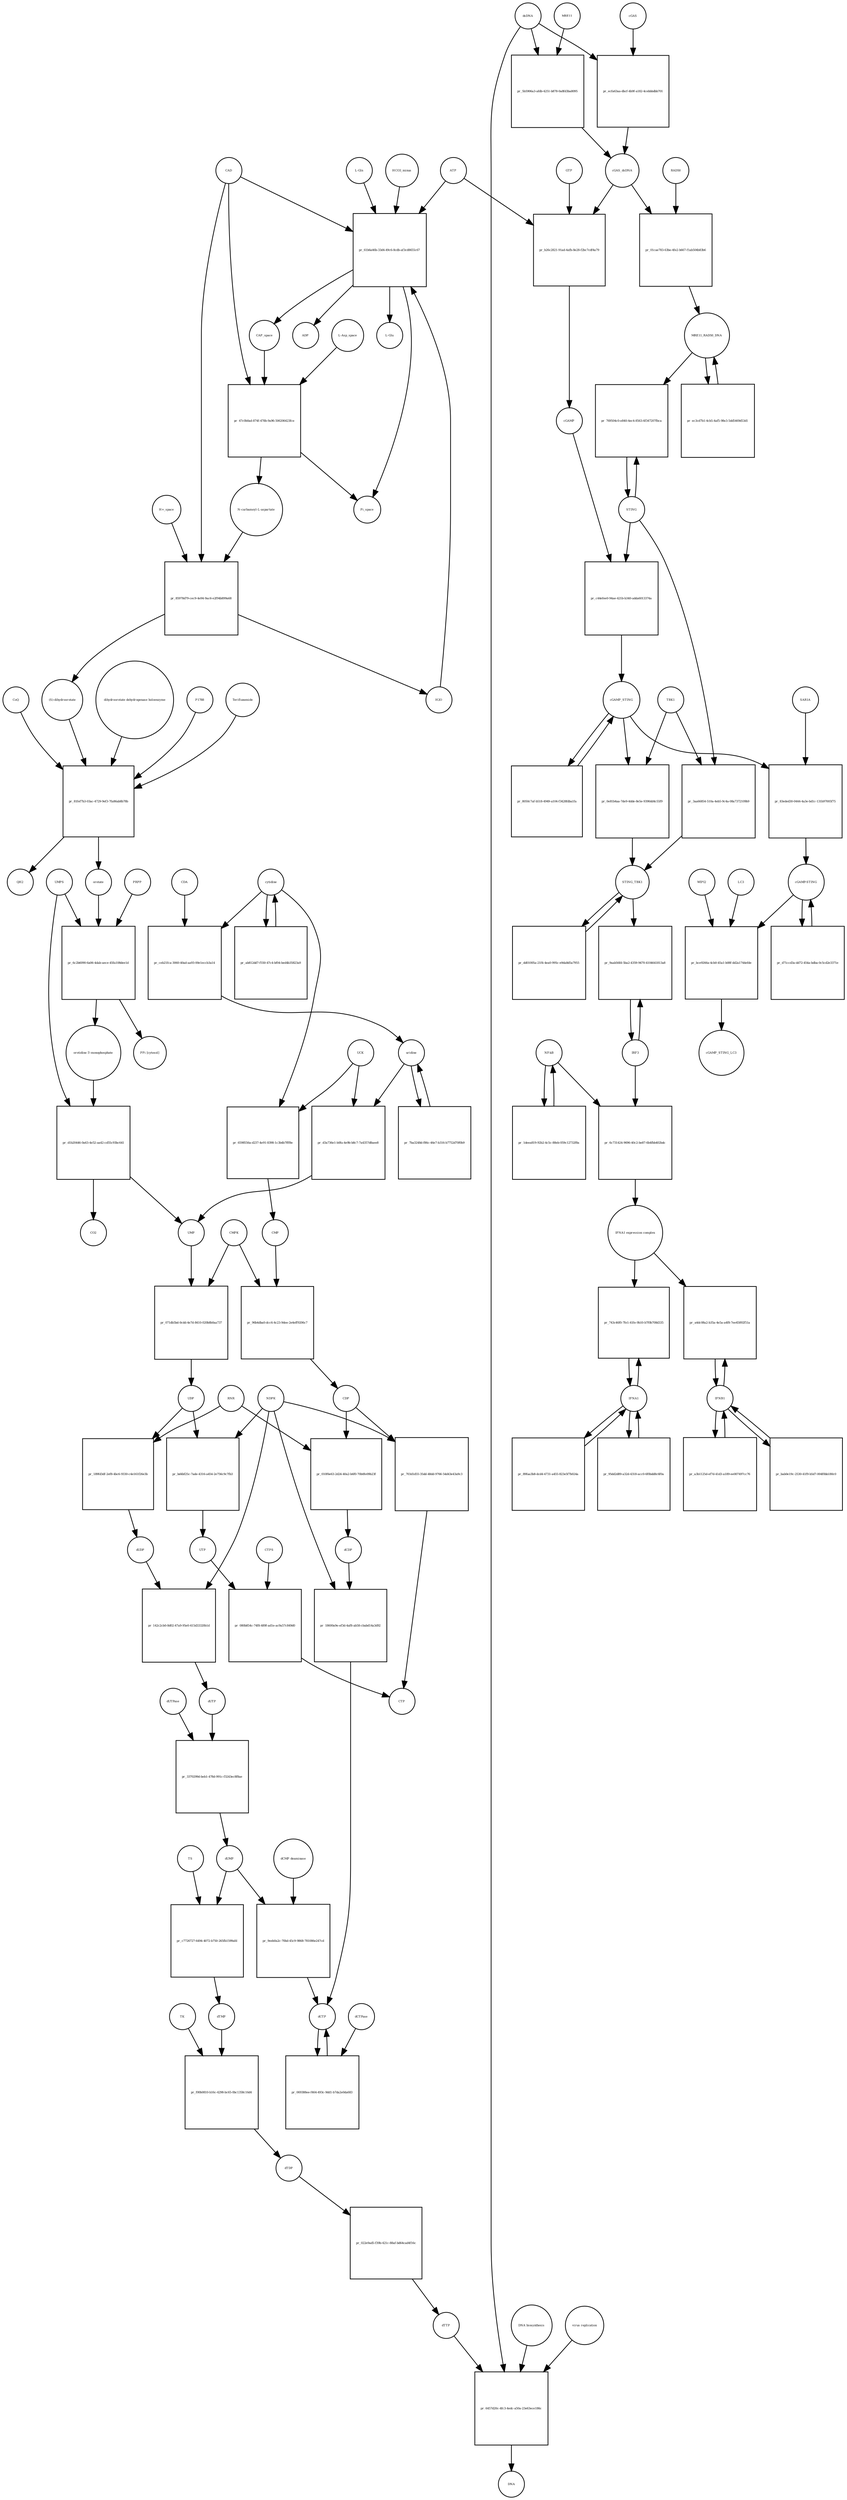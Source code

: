 strict digraph  {
"L-Gln" [annotation="", bipartite=0, cls="simple chemical", fontsize=4, label="L-Gln", shape=circle];
"pr_61b6a46b-33d4-49c6-8cdb-af3cd8655c67" [annotation="", bipartite=1, cls=process, fontsize=4, label="pr_61b6a46b-33d4-49c6-8cdb-af3cd8655c67", shape=square];
CAP_space [annotation="", bipartite=0, cls="simple chemical", fontsize=4, label=CAP_space, shape=circle];
CAD [annotation="", bipartite=0, cls=macromolecule, fontsize=4, label=CAD, shape=circle];
HCO3_minus [annotation="", bipartite=0, cls="simple chemical", fontsize=4, label=HCO3_minus, shape=circle];
H2O [annotation="", bipartite=0, cls="simple chemical", fontsize=4, label=H2O, shape=circle];
ATP [annotation="", bipartite=0, cls="simple chemical", fontsize=4, label=ATP, shape=circle];
"L-Glu" [annotation="", bipartite=0, cls="simple chemical", fontsize=4, label="L-Glu", shape=circle];
ADP [annotation="", bipartite=0, cls="simple chemical", fontsize=4, label=ADP, shape=circle];
Pi_space [annotation="", bipartite=0, cls="simple chemical", fontsize=4, label=Pi_space, shape=circle];
cytidine [annotation="", bipartite=0, cls="simple chemical", fontsize=4, label=cytidine, shape=circle];
"pr_ceb21fca-3060-40ad-aa93-00e1eccb3a14" [annotation="", bipartite=1, cls=process, fontsize=4, label="pr_ceb21fca-3060-40ad-aa93-00e1eccb3a14", shape=square];
uridine [annotation="", bipartite=0, cls="simple chemical", fontsize=4, label=uridine, shape=circle];
CDA [annotation="", bipartite=0, cls=macromolecule, fontsize=4, label=CDA, shape=circle];
"pr_d3a736e1-b0fa-4e9b-b8c7-7a4357d8aee8" [annotation="", bipartite=1, cls=process, fontsize=4, label="pr_d3a736e1-b0fa-4e9b-b8c7-7a4357d8aee8", shape=square];
UMP [annotation="", bipartite=0, cls="simple chemical", fontsize=4, label=UMP, shape=circle];
UCK [annotation="", bipartite=0, cls=macromolecule, fontsize=4, label=UCK, shape=circle];
"pr_6598556a-d237-4e91-8398-1c3b4b7fff8e" [annotation="", bipartite=1, cls=process, fontsize=4, label="pr_6598556a-d237-4e91-8398-1c3b4b7fff8e", shape=square];
CMP [annotation="", bipartite=0, cls="simple chemical", fontsize=4, label=CMP, shape=circle];
"pr_7ba3248d-f86c-46e7-b316-b7752d70f0b9" [annotation="", bipartite=1, cls=process, fontsize=4, label="pr_7ba3248d-f86c-46e7-b316-b7752d70f0b9", shape=square];
"pr_ab812dd7-f550-47c4-bf04-bed4b35823a9" [annotation="", bipartite=1, cls=process, fontsize=4, label="pr_ab812dd7-f550-47c4-bf04-bed4b35823a9", shape=square];
"pr_071db5bd-0cdd-4e7d-8410-020b8b0aa737" [annotation="", bipartite=1, cls=process, fontsize=4, label="pr_071db5bd-0cdd-4e7d-8410-020b8b0aa737", shape=square];
UDP [annotation="", bipartite=0, cls="simple chemical", fontsize=4, label=UDP, shape=circle];
CMPK [annotation="", bipartite=0, cls=macromolecule, fontsize=4, label=CMPK, shape=circle];
"pr_96b4dba0-dcc6-4c23-9dee-2e4eff9206c7" [annotation="", bipartite=1, cls=process, fontsize=4, label="pr_96b4dba0-dcc6-4c23-9dee-2e4eff9206c7", shape=square];
CDP [annotation="", bipartite=0, cls="simple chemical", fontsize=4, label=CDP, shape=circle];
"pr_bd4bf25c-7ade-4316-a454-2e756c9c7fb3" [annotation="", bipartite=1, cls=process, fontsize=4, label="pr_bd4bf25c-7ade-4316-a454-2e756c9c7fb3", shape=square];
UTP [annotation="", bipartite=0, cls="simple chemical", fontsize=4, label=UTP, shape=circle];
NDPK [annotation="", bipartite=0, cls=macromolecule, fontsize=4, label=NDPK, shape=circle];
"pr_703d1d55-35dd-48dd-9766-54d43e43a9c3" [annotation="", bipartite=1, cls=process, fontsize=4, label="pr_703d1d55-35dd-48dd-9766-54d43e43a9c3", shape=square];
CTP [annotation="", bipartite=0, cls="simple chemical", fontsize=4, label=CTP, shape=circle];
"pr_080b854c-74f8-489f-ad1e-ac9a57c849d0" [annotation="", bipartite=1, cls=process, fontsize=4, label="pr_080b854c-74f8-489f-ad1e-ac9a57c849d0", shape=square];
CTPS [annotation="", bipartite=0, cls=macromolecule, fontsize=4, label=CTPS, shape=circle];
"pr_189fd3df-2ef8-4bc6-9330-c4e161f26e3b" [annotation="", bipartite=1, cls=process, fontsize=4, label="pr_189fd3df-2ef8-4bc6-9330-c4e161f26e3b", shape=square];
dUDP [annotation="", bipartite=0, cls="simple chemical", fontsize=4, label=dUDP, shape=circle];
RNR [annotation="", bipartite=0, cls=macromolecule, fontsize=4, label=RNR, shape=circle];
"pr_142c2cb0-8d02-47a9-95e0-415d33320b1d" [annotation="", bipartite=1, cls=process, fontsize=4, label="pr_142c2cb0-8d02-47a9-95e0-415d33320b1d", shape=square];
dUTP [annotation="", bipartite=0, cls="simple chemical", fontsize=4, label=dUTP, shape=circle];
dCDP [annotation="", bipartite=0, cls="simple chemical", fontsize=4, label=dCDP, shape=circle];
"pr_18600a9e-ef3d-4af8-ab58-cbabd14a3d92" [annotation="", bipartite=1, cls=process, fontsize=4, label="pr_18600a9e-ef3d-4af8-ab58-cbabd14a3d92", shape=square];
dCTP [annotation="", bipartite=0, cls="simple chemical", fontsize=4, label=dCTP, shape=circle];
"pr_010f6e63-2d24-40a2-b6f0-70b0fe09b23f" [annotation="", bipartite=1, cls=process, fontsize=4, label="pr_010f6e63-2d24-40a2-b6f0-70b0fe09b23f", shape=square];
"pr_3370299d-beb1-478d-991c-f3243ec8f8ae" [annotation="", bipartite=1, cls=process, fontsize=4, label="pr_3370299d-beb1-478d-991c-f3243ec8f8ae", shape=square];
dUMP [annotation="", bipartite=0, cls="simple chemical", fontsize=4, label=dUMP, shape=circle];
dUTPase [annotation="", bipartite=0, cls=macromolecule, fontsize=4, label=dUTPase, shape=circle];
"pr_069388ee-f464-493c-9dd1-b7da2e0da683" [annotation="", bipartite=1, cls=process, fontsize=4, label="pr_069388ee-f464-493c-9dd1-b7da2e0da683", shape=square];
dCTPase [annotation="", bipartite=0, cls=macromolecule, fontsize=4, label=dCTPase, shape=circle];
"pr_9eeb0a2c-70bd-45c9-9868-781086e247cd" [annotation="", bipartite=1, cls=process, fontsize=4, label="pr_9eeb0a2c-70bd-45c9-9868-781086e247cd", shape=square];
"dCMP deaminase" [annotation="", bipartite=0, cls=macromolecule, fontsize=4, label="dCMP deaminase", shape=circle];
"pr_c7726727-6494-4072-b750-265fb1599afd" [annotation="", bipartite=1, cls=process, fontsize=4, label="pr_c7726727-6494-4072-b750-265fb1599afd", shape=square];
dTMP [annotation="", bipartite=0, cls="simple chemical", fontsize=4, label=dTMP, shape=circle];
TS [annotation="", bipartite=0, cls=macromolecule, fontsize=4, label=TS, shape=circle];
"pr_f00b0810-b16c-4298-bc65-0bc1358c16d4" [annotation="", bipartite=1, cls=process, fontsize=4, label="pr_f00b0810-b16c-4298-bc65-0bc1358c16d4", shape=square];
dTDP [annotation="", bipartite=0, cls="simple chemical", fontsize=4, label=dTDP, shape=circle];
TK [annotation="", bipartite=0, cls=macromolecule, fontsize=4, label=TK, shape=circle];
"pr_022e9ad5-f39b-421c-88af-bd64cad4f16c" [annotation="", bipartite=1, cls=process, fontsize=4, label="pr_022e9ad5-f39b-421c-88af-bd64cad4f16c", shape=square];
dTTP [annotation="", bipartite=0, cls="simple chemical", fontsize=4, label=dTTP, shape=circle];
dsDNA [annotation="", bipartite=0, cls="simple chemical", fontsize=4, label=dsDNA, shape=circle];
"pr_ecfa63aa-dbcf-4b9f-a182-4cebbbdbb701" [annotation="", bipartite=1, cls=process, fontsize=4, label="pr_ecfa63aa-dbcf-4b9f-a182-4cebbbdbb701", shape=square];
cGAS [annotation="", bipartite=0, cls=macromolecule, fontsize=4, label=cGAS, shape=circle];
cGAS_dsDNA [annotation="", bipartite=0, cls=complex, fontsize=4, label=cGAS_dsDNA, shape=circle];
"pr_b26c2821-91ad-4afb-8e28-f2bc7cdf4a79" [annotation="", bipartite=1, cls=process, fontsize=4, label="pr_b26c2821-91ad-4afb-8e28-f2bc7cdf4a79", shape=square];
GTP [annotation="", bipartite=0, cls="simple chemical", fontsize=4, label=GTP, shape=circle];
cGAMP [annotation="", bipartite=0, cls="simple chemical", fontsize=4, label=cGAMP, shape=circle];
"pr_c44efee0-94ae-421b-b340-adda6013374a" [annotation="", bipartite=1, cls=process, fontsize=4, label="pr_c44efee0-94ae-421b-b340-adda6013374a", shape=square];
STING [annotation="", bipartite=0, cls="macromolecule multimer", fontsize=4, label=STING, shape=circle];
cGAMP_STING [annotation="", bipartite=0, cls=complex, fontsize=4, label=cGAMP_STING, shape=circle];
TBK1 [annotation="", bipartite=0, cls=macromolecule, fontsize=4, label=TBK1, shape=circle];
"pr_0e81b4aa-7de9-4dde-8e5e-9390dd4c55f9" [annotation="", bipartite=1, cls=process, fontsize=4, label="pr_0e81b4aa-7de9-4dde-8e5e-9390dd4c55f9", shape=square];
STING_TBK1 [annotation="", bipartite=0, cls=complex, fontsize=4, label=STING_TBK1, shape=circle];
"pr_8050c7af-b518-4949-a104-f3428fdba1fa" [annotation="", bipartite=1, cls=process, fontsize=4, label="pr_8050c7af-b518-4949-a104-f3428fdba1fa", shape=square];
"pr_dd01005a-21f4-4ea0-995c-e9da8d5a7955" [annotation="", bipartite=1, cls=process, fontsize=4, label="pr_dd01005a-21f4-4ea0-995c-e9da8d5a7955", shape=square];
"NF-kB" [annotation="", bipartite=0, cls=complex, fontsize=4, label="NF-kB", shape=circle];
"pr_1deea819-92b2-4c5c-88eb-059c12732f8a" [annotation="", bipartite=1, cls=process, fontsize=4, label="pr_1deea819-92b2-4c5c-88eb-059c12732f8a", shape=square];
IFNA1 [annotation="", bipartite=0, cls="nucleic acid feature", fontsize=4, label=IFNA1, shape=circle];
"pr_95dd2d89-a32d-4318-acc0-6f0bdd8c6f0a" [annotation="", bipartite=1, cls=process, fontsize=4, label="pr_95dd2d89-a32d-4318-acc0-6f0bdd8c6f0a", shape=square];
IFNB1 [annotation="", bipartite=0, cls="nucleic acid feature", fontsize=4, label=IFNB1, shape=circle];
"pr_bab0e19c-2530-41f9-b5d7-004f0bb180c0" [annotation="", bipartite=1, cls=process, fontsize=4, label="pr_bab0e19c-2530-41f9-b5d7-004f0bb180c0", shape=square];
"pr_89faa3b8-dcd4-4731-a455-823e5f7b024a" [annotation="", bipartite=1, cls=process, fontsize=4, label="pr_89faa3b8-dcd4-4731-a455-823e5f7b024a", shape=square];
"pr_a3b1125d-ef7d-41d3-a189-ee007497cc76" [annotation="", bipartite=1, cls=process, fontsize=4, label="pr_a3b1125d-ef7d-41d3-a189-ee007497cc76", shape=square];
"pr_a4dc08a2-b35a-4e5a-a4f8-7ee45892f51a" [annotation="", bipartite=1, cls=process, fontsize=4, label="pr_a4dc08a2-b35a-4e5a-a4f8-7ee45892f51a", shape=square];
"IFNA1 expression complex" [annotation="", bipartite=0, cls=complex, fontsize=4, label="IFNA1 expression complex", shape=circle];
"cGAMP-STING" [annotation="", bipartite=0, cls=complex, fontsize=4, label="cGAMP-STING", shape=circle];
"pr_d71ccd3a-dd72-454a-bdba-0c5cd2e3371e" [annotation="", bipartite=1, cls=process, fontsize=4, label="pr_d71ccd3a-dd72-454a-bdba-0c5cd2e3371e", shape=square];
"pr_5b5906a3-afdb-4251-b878-0a8fd3ba8095" [annotation="", bipartite=1, cls=process, fontsize=4, label="pr_5b5906a3-afdb-4251-b878-0a8fd3ba8095", shape=square];
MRE11 [annotation="", bipartite=0, cls="macromolecule multimer", fontsize=4, label=MRE11, shape=circle];
RAD50 [annotation="", bipartite=0, cls="macromolecule multimer", fontsize=4, label=RAD50, shape=circle];
"pr_01cae783-63be-4fe2-b667-f1ab504b83b6" [annotation="", bipartite=1, cls=process, fontsize=4, label="pr_01cae783-63be-4fe2-b667-f1ab504b83b6", shape=square];
MRE11_RAD50_DNA [annotation="", bipartite=0, cls=complex, fontsize=4, label=MRE11_RAD50_DNA, shape=circle];
IRF3 [annotation="", bipartite=0, cls="macromolecule multimer", fontsize=4, label=IRF3, shape=circle];
"pr_9aab56fd-5ba2-4359-9470-4104641813a8" [annotation="", bipartite=1, cls=process, fontsize=4, label="pr_9aab56fd-5ba2-4359-9470-4104641813a8", shape=square];
"pr_83eded30-0444-4a3e-bd1c-131b97005f75" [annotation="", bipartite=1, cls=process, fontsize=4, label="pr_83eded30-0444-4a3e-bd1c-131b97005f75", shape=square];
SAR1A [annotation="", bipartite=0, cls=macromolecule, fontsize=4, label=SAR1A, shape=circle];
"pr_bce9266a-4cb0-45a1-b08f-dd2a1744efde" [annotation="", bipartite=1, cls=process, fontsize=4, label="pr_bce9266a-4cb0-45a1-b08f-dd2a1744efde", shape=square];
LC3 [annotation="", bipartite=0, cls=macromolecule, fontsize=4, label=LC3, shape=circle];
cGAMP_STING_LC3 [annotation="", bipartite=0, cls=complex, fontsize=4, label=cGAMP_STING_LC3, shape=circle];
WIPI2 [annotation="", bipartite=0, cls=macromolecule, fontsize=4, label=WIPI2, shape=circle];
"pr_769504c0-e840-4ec4-8563-6f347207fbca" [annotation="", bipartite=1, cls=process, fontsize=4, label="pr_769504c0-e840-4ec4-8563-6f347207fbca", shape=square];
"pr_3aa66854-510a-4eb5-9c4a-08a7372109b9" [annotation="", bipartite=1, cls=process, fontsize=4, label="pr_3aa66854-510a-4eb5-9c4a-08a7372109b9", shape=square];
"pr_ec3cd7b1-4cb5-4af5-98e3-5dd5469d53d1" [annotation="", bipartite=1, cls=process, fontsize=4, label="pr_ec3cd7b1-4cb5-4af5-98e3-5dd5469d53d1", shape=square];
"pr_47c0b0ad-874f-478b-9a96-506206423fce" [annotation="", bipartite=1, cls=process, fontsize=4, label="pr_47c0b0ad-874f-478b-9a96-506206423fce", shape=square];
"N-carbamoyl-L-aspartate" [annotation="", bipartite=0, cls="simple chemical", fontsize=4, label="N-carbamoyl-L-aspartate", shape=circle];
"L-Asp_space" [annotation="", bipartite=0, cls="simple chemical", fontsize=4, label="L-Asp_space", shape=circle];
"pr_85978d79-cec9-4e94-9ac6-e2f94b899a68" [annotation="", bipartite=1, cls=process, fontsize=4, label="pr_85978d79-cec9-4e94-9ac6-e2f94b899a68", shape=square];
"(S)-dihydroorotate" [annotation="", bipartite=0, cls="simple chemical", fontsize=4, label="(S)-dihydroorotate", shape=circle];
"H+_space" [annotation="", bipartite=0, cls="simple chemical", fontsize=4, label="H+_space", shape=circle];
"pr_81fef7b3-03ac-4729-9ef3-7fa86ab8b78b" [annotation="", bipartite=1, cls=process, fontsize=4, label="pr_81fef7b3-03ac-4729-9ef3-7fa86ab8b78b", shape=square];
orotate [annotation="", bipartite=0, cls="simple chemical", fontsize=4, label=orotate, shape=circle];
"dihydroorotate dehydrogenase holoenzyme" [annotation="", bipartite=0, cls="simple chemical", fontsize=4, label="dihydroorotate dehydrogenase holoenzyme", shape=circle];
P1788 [annotation="", bipartite=0, cls="simple chemical", fontsize=4, label=P1788, shape=circle];
Teriflunomide [annotation="", bipartite=0, cls="simple chemical", fontsize=4, label=Teriflunomide, shape=circle];
CoQ [annotation="", bipartite=0, cls="simple chemical", fontsize=4, label=CoQ, shape=circle];
QH2 [annotation="", bipartite=0, cls="simple chemical", fontsize=4, label=QH2, shape=circle];
"pr_6c2b6090-6a06-4dab-aece-45fa108dee1d" [annotation="", bipartite=1, cls=process, fontsize=4, label="pr_6c2b6090-6a06-4dab-aece-45fa108dee1d", shape=square];
"orotidine 5'-monophosphate" [annotation="", bipartite=0, cls="simple chemical", fontsize=4, label="orotidine 5'-monophosphate", shape=circle];
UMPS [annotation="", bipartite=0, cls="macromolecule multimer", fontsize=4, label=UMPS, shape=circle];
PRPP [annotation="", bipartite=0, cls="simple chemical", fontsize=4, label=PRPP, shape=circle];
"PPi [cytosol]" [annotation="", bipartite=0, cls="simple chemical", fontsize=4, label="PPi [cytosol]", shape=circle];
"pr_d1b20446-0a63-4e52-aa42-cd55c93bc641" [annotation="", bipartite=1, cls=process, fontsize=4, label="pr_d1b20446-0a63-4e52-aa42-cd55c93bc641", shape=square];
CO2 [annotation="", bipartite=0, cls="simple chemical", fontsize=4, label=CO2, shape=circle];
"pr_6457d20c-4fc3-4edc-a50a-23e63ece186c" [annotation="", bipartite=1, cls=process, fontsize=4, label="pr_6457d20c-4fc3-4edc-a50a-23e63ece186c", shape=square];
DNA [annotation="", bipartite=0, cls="nucleic acid feature", fontsize=4, label=DNA, shape=circle];
"DNA biosynthesis" [annotation="urn_miriam_obo.go_GO%3A0071897", bipartite=0, cls=phenotype, fontsize=4, label="DNA biosynthesis", shape=circle];
"virus replication" [annotation="", bipartite=0, cls=phenotype, fontsize=4, label="virus replication", shape=circle];
"pr_743c46f0-7fe1-41fe-9b10-b7f0b708d335" [annotation="", bipartite=1, cls=process, fontsize=4, label="pr_743c46f0-7fe1-41fe-9b10-b7f0b708d335", shape=square];
"pr_6c731424-9696-40c2-be87-6b4fbb402bdc" [annotation="", bipartite=1, cls=process, fontsize=4, label="pr_6c731424-9696-40c2-be87-6b4fbb402bdc", shape=square];
"L-Gln" -> "pr_61b6a46b-33d4-49c6-8cdb-af3cd8655c67"  [annotation="", interaction_type=consumption];
"pr_61b6a46b-33d4-49c6-8cdb-af3cd8655c67" -> CAP_space  [annotation="", interaction_type=production];
"pr_61b6a46b-33d4-49c6-8cdb-af3cd8655c67" -> "L-Glu"  [annotation="", interaction_type=production];
"pr_61b6a46b-33d4-49c6-8cdb-af3cd8655c67" -> ADP  [annotation="", interaction_type=production];
"pr_61b6a46b-33d4-49c6-8cdb-af3cd8655c67" -> Pi_space  [annotation="", interaction_type=production];
CAP_space -> "pr_47c0b0ad-874f-478b-9a96-506206423fce"  [annotation="", interaction_type=consumption];
CAD -> "pr_61b6a46b-33d4-49c6-8cdb-af3cd8655c67"  [annotation=urn_miriam_reactome_REACT_1698, interaction_type=catalysis];
CAD -> "pr_47c0b0ad-874f-478b-9a96-506206423fce"  [annotation=urn_miriam_reactome_REACT_1698, interaction_type=catalysis];
CAD -> "pr_85978d79-cec9-4e94-9ac6-e2f94b899a68"  [annotation=urn_miriam_reactome_REACT_1698, interaction_type=catalysis];
HCO3_minus -> "pr_61b6a46b-33d4-49c6-8cdb-af3cd8655c67"  [annotation="", interaction_type=consumption];
H2O -> "pr_61b6a46b-33d4-49c6-8cdb-af3cd8655c67"  [annotation="", interaction_type=consumption];
ATP -> "pr_61b6a46b-33d4-49c6-8cdb-af3cd8655c67"  [annotation="", interaction_type=consumption];
ATP -> "pr_b26c2821-91ad-4afb-8e28-f2bc7cdf4a79"  [annotation="", interaction_type=consumption];
cytidine -> "pr_ceb21fca-3060-40ad-aa93-00e1eccb3a14"  [annotation="", interaction_type=consumption];
cytidine -> "pr_6598556a-d237-4e91-8398-1c3b4b7fff8e"  [annotation="", interaction_type=consumption];
cytidine -> "pr_ab812dd7-f550-47c4-bf04-bed4b35823a9"  [annotation="", interaction_type=consumption];
"pr_ceb21fca-3060-40ad-aa93-00e1eccb3a14" -> uridine  [annotation="", interaction_type=production];
uridine -> "pr_d3a736e1-b0fa-4e9b-b8c7-7a4357d8aee8"  [annotation="", interaction_type=consumption];
uridine -> "pr_7ba3248d-f86c-46e7-b316-b7752d70f0b9"  [annotation="", interaction_type=consumption];
CDA -> "pr_ceb21fca-3060-40ad-aa93-00e1eccb3a14"  [annotation="", interaction_type=catalysis];
"pr_d3a736e1-b0fa-4e9b-b8c7-7a4357d8aee8" -> UMP  [annotation="", interaction_type=production];
UMP -> "pr_071db5bd-0cdd-4e7d-8410-020b8b0aa737"  [annotation="", interaction_type=consumption];
UCK -> "pr_d3a736e1-b0fa-4e9b-b8c7-7a4357d8aee8"  [annotation="", interaction_type=catalysis];
UCK -> "pr_6598556a-d237-4e91-8398-1c3b4b7fff8e"  [annotation="", interaction_type=catalysis];
"pr_6598556a-d237-4e91-8398-1c3b4b7fff8e" -> CMP  [annotation="", interaction_type=production];
CMP -> "pr_96b4dba0-dcc6-4c23-9dee-2e4eff9206c7"  [annotation="", interaction_type=consumption];
"pr_7ba3248d-f86c-46e7-b316-b7752d70f0b9" -> uridine  [annotation="", interaction_type=production];
"pr_ab812dd7-f550-47c4-bf04-bed4b35823a9" -> cytidine  [annotation="", interaction_type=production];
"pr_071db5bd-0cdd-4e7d-8410-020b8b0aa737" -> UDP  [annotation="", interaction_type=production];
UDP -> "pr_bd4bf25c-7ade-4316-a454-2e756c9c7fb3"  [annotation="", interaction_type=consumption];
UDP -> "pr_189fd3df-2ef8-4bc6-9330-c4e161f26e3b"  [annotation="", interaction_type=consumption];
CMPK -> "pr_071db5bd-0cdd-4e7d-8410-020b8b0aa737"  [annotation="", interaction_type=catalysis];
CMPK -> "pr_96b4dba0-dcc6-4c23-9dee-2e4eff9206c7"  [annotation="", interaction_type=catalysis];
"pr_96b4dba0-dcc6-4c23-9dee-2e4eff9206c7" -> CDP  [annotation="", interaction_type=production];
CDP -> "pr_703d1d55-35dd-48dd-9766-54d43e43a9c3"  [annotation="", interaction_type=consumption];
CDP -> "pr_010f6e63-2d24-40a2-b6f0-70b0fe09b23f"  [annotation="", interaction_type=consumption];
"pr_bd4bf25c-7ade-4316-a454-2e756c9c7fb3" -> UTP  [annotation="", interaction_type=production];
UTP -> "pr_080b854c-74f8-489f-ad1e-ac9a57c849d0"  [annotation="", interaction_type=consumption];
NDPK -> "pr_bd4bf25c-7ade-4316-a454-2e756c9c7fb3"  [annotation="", interaction_type=catalysis];
NDPK -> "pr_703d1d55-35dd-48dd-9766-54d43e43a9c3"  [annotation="", interaction_type=catalysis];
NDPK -> "pr_142c2cb0-8d02-47a9-95e0-415d33320b1d"  [annotation="", interaction_type=catalysis];
NDPK -> "pr_18600a9e-ef3d-4af8-ab58-cbabd14a3d92"  [annotation="", interaction_type=catalysis];
"pr_703d1d55-35dd-48dd-9766-54d43e43a9c3" -> CTP  [annotation="", interaction_type=production];
"pr_080b854c-74f8-489f-ad1e-ac9a57c849d0" -> CTP  [annotation="", interaction_type=production];
CTPS -> "pr_080b854c-74f8-489f-ad1e-ac9a57c849d0"  [annotation="", interaction_type=catalysis];
"pr_189fd3df-2ef8-4bc6-9330-c4e161f26e3b" -> dUDP  [annotation="", interaction_type=production];
dUDP -> "pr_142c2cb0-8d02-47a9-95e0-415d33320b1d"  [annotation="", interaction_type=consumption];
RNR -> "pr_189fd3df-2ef8-4bc6-9330-c4e161f26e3b"  [annotation="", interaction_type=catalysis];
RNR -> "pr_010f6e63-2d24-40a2-b6f0-70b0fe09b23f"  [annotation="", interaction_type=catalysis];
"pr_142c2cb0-8d02-47a9-95e0-415d33320b1d" -> dUTP  [annotation="", interaction_type=production];
dUTP -> "pr_3370299d-beb1-478d-991c-f3243ec8f8ae"  [annotation="", interaction_type=consumption];
dCDP -> "pr_18600a9e-ef3d-4af8-ab58-cbabd14a3d92"  [annotation="", interaction_type=consumption];
"pr_18600a9e-ef3d-4af8-ab58-cbabd14a3d92" -> dCTP  [annotation="", interaction_type=production];
dCTP -> "pr_069388ee-f464-493c-9dd1-b7da2e0da683"  [annotation="", interaction_type=consumption];
"pr_010f6e63-2d24-40a2-b6f0-70b0fe09b23f" -> dCDP  [annotation="", interaction_type=production];
"pr_3370299d-beb1-478d-991c-f3243ec8f8ae" -> dUMP  [annotation="", interaction_type=production];
dUMP -> "pr_9eeb0a2c-70bd-45c9-9868-781086e247cd"  [annotation="", interaction_type=consumption];
dUMP -> "pr_c7726727-6494-4072-b750-265fb1599afd"  [annotation="", interaction_type=consumption];
dUTPase -> "pr_3370299d-beb1-478d-991c-f3243ec8f8ae"  [annotation="", interaction_type=catalysis];
"pr_069388ee-f464-493c-9dd1-b7da2e0da683" -> dCTP  [annotation="", interaction_type=production];
dCTPase -> "pr_069388ee-f464-493c-9dd1-b7da2e0da683"  [annotation="", interaction_type=catalysis];
"pr_9eeb0a2c-70bd-45c9-9868-781086e247cd" -> dCTP  [annotation="", interaction_type=production];
"dCMP deaminase" -> "pr_9eeb0a2c-70bd-45c9-9868-781086e247cd"  [annotation="", interaction_type=catalysis];
"pr_c7726727-6494-4072-b750-265fb1599afd" -> dTMP  [annotation="", interaction_type=production];
dTMP -> "pr_f00b0810-b16c-4298-bc65-0bc1358c16d4"  [annotation="", interaction_type=consumption];
TS -> "pr_c7726727-6494-4072-b750-265fb1599afd"  [annotation="", interaction_type=catalysis];
"pr_f00b0810-b16c-4298-bc65-0bc1358c16d4" -> dTDP  [annotation="", interaction_type=production];
dTDP -> "pr_022e9ad5-f39b-421c-88af-bd64cad4f16c"  [annotation="", interaction_type=consumption];
TK -> "pr_f00b0810-b16c-4298-bc65-0bc1358c16d4"  [annotation="", interaction_type=catalysis];
"pr_022e9ad5-f39b-421c-88af-bd64cad4f16c" -> dTTP  [annotation="", interaction_type=production];
dTTP -> "pr_6457d20c-4fc3-4edc-a50a-23e63ece186c"  [annotation="", interaction_type=consumption];
dsDNA -> "pr_ecfa63aa-dbcf-4b9f-a182-4cebbbdbb701"  [annotation="", interaction_type=consumption];
dsDNA -> "pr_5b5906a3-afdb-4251-b878-0a8fd3ba8095"  [annotation="", interaction_type=consumption];
dsDNA -> "pr_6457d20c-4fc3-4edc-a50a-23e63ece186c"  [annotation="", interaction_type=consumption];
"pr_ecfa63aa-dbcf-4b9f-a182-4cebbbdbb701" -> cGAS_dsDNA  [annotation="", interaction_type=production];
cGAS -> "pr_ecfa63aa-dbcf-4b9f-a182-4cebbbdbb701"  [annotation="", interaction_type=consumption];
cGAS_dsDNA -> "pr_b26c2821-91ad-4afb-8e28-f2bc7cdf4a79"  [annotation="", interaction_type=catalysis];
cGAS_dsDNA -> "pr_01cae783-63be-4fe2-b667-f1ab504b83b6"  [annotation="", interaction_type=consumption];
"pr_b26c2821-91ad-4afb-8e28-f2bc7cdf4a79" -> cGAMP  [annotation="", interaction_type=production];
GTP -> "pr_b26c2821-91ad-4afb-8e28-f2bc7cdf4a79"  [annotation="", interaction_type=consumption];
cGAMP -> "pr_c44efee0-94ae-421b-b340-adda6013374a"  [annotation="", interaction_type=consumption];
"pr_c44efee0-94ae-421b-b340-adda6013374a" -> cGAMP_STING  [annotation="", interaction_type=production];
STING -> "pr_c44efee0-94ae-421b-b340-adda6013374a"  [annotation="", interaction_type=consumption];
STING -> "pr_769504c0-e840-4ec4-8563-6f347207fbca"  [annotation="", interaction_type=consumption];
STING -> "pr_3aa66854-510a-4eb5-9c4a-08a7372109b9"  [annotation="", interaction_type=consumption];
cGAMP_STING -> "pr_0e81b4aa-7de9-4dde-8e5e-9390dd4c55f9"  [annotation="", interaction_type=consumption];
cGAMP_STING -> "pr_8050c7af-b518-4949-a104-f3428fdba1fa"  [annotation="", interaction_type=consumption];
cGAMP_STING -> "pr_83eded30-0444-4a3e-bd1c-131b97005f75"  [annotation="", interaction_type=consumption];
TBK1 -> "pr_0e81b4aa-7de9-4dde-8e5e-9390dd4c55f9"  [annotation="", interaction_type=consumption];
TBK1 -> "pr_3aa66854-510a-4eb5-9c4a-08a7372109b9"  [annotation="", interaction_type=consumption];
"pr_0e81b4aa-7de9-4dde-8e5e-9390dd4c55f9" -> STING_TBK1  [annotation="", interaction_type=production];
STING_TBK1 -> "pr_dd01005a-21f4-4ea0-995c-e9da8d5a7955"  [annotation="", interaction_type=consumption];
STING_TBK1 -> "pr_9aab56fd-5ba2-4359-9470-4104641813a8"  [annotation="", interaction_type=catalysis];
"pr_8050c7af-b518-4949-a104-f3428fdba1fa" -> cGAMP_STING  [annotation="", interaction_type=production];
"pr_dd01005a-21f4-4ea0-995c-e9da8d5a7955" -> STING_TBK1  [annotation="", interaction_type=production];
"NF-kB" -> "pr_1deea819-92b2-4c5c-88eb-059c12732f8a"  [annotation="", interaction_type=consumption];
"NF-kB" -> "pr_6c731424-9696-40c2-be87-6b4fbb402bdc"  [annotation="", interaction_type=consumption];
"pr_1deea819-92b2-4c5c-88eb-059c12732f8a" -> "NF-kB"  [annotation="", interaction_type=production];
IFNA1 -> "pr_95dd2d89-a32d-4318-acc0-6f0bdd8c6f0a"  [annotation="", interaction_type=consumption];
IFNA1 -> "pr_89faa3b8-dcd4-4731-a455-823e5f7b024a"  [annotation="", interaction_type=consumption];
IFNA1 -> "pr_743c46f0-7fe1-41fe-9b10-b7f0b708d335"  [annotation="", interaction_type=consumption];
"pr_95dd2d89-a32d-4318-acc0-6f0bdd8c6f0a" -> IFNA1  [annotation="", interaction_type=production];
IFNB1 -> "pr_bab0e19c-2530-41f9-b5d7-004f0bb180c0"  [annotation="", interaction_type=consumption];
IFNB1 -> "pr_a3b1125d-ef7d-41d3-a189-ee007497cc76"  [annotation="", interaction_type=consumption];
IFNB1 -> "pr_a4dc08a2-b35a-4e5a-a4f8-7ee45892f51a"  [annotation="", interaction_type=consumption];
"pr_bab0e19c-2530-41f9-b5d7-004f0bb180c0" -> IFNB1  [annotation="", interaction_type=production];
"pr_89faa3b8-dcd4-4731-a455-823e5f7b024a" -> IFNA1  [annotation="", interaction_type=production];
"pr_a3b1125d-ef7d-41d3-a189-ee007497cc76" -> IFNB1  [annotation="", interaction_type=production];
"pr_a4dc08a2-b35a-4e5a-a4f8-7ee45892f51a" -> IFNB1  [annotation="", interaction_type=production];
"IFNA1 expression complex" -> "pr_a4dc08a2-b35a-4e5a-a4f8-7ee45892f51a"  [annotation="", interaction_type=stimulation];
"IFNA1 expression complex" -> "pr_743c46f0-7fe1-41fe-9b10-b7f0b708d335"  [annotation="", interaction_type=stimulation];
"cGAMP-STING" -> "pr_d71ccd3a-dd72-454a-bdba-0c5cd2e3371e"  [annotation="", interaction_type=consumption];
"cGAMP-STING" -> "pr_bce9266a-4cb0-45a1-b08f-dd2a1744efde"  [annotation="", interaction_type=consumption];
"pr_d71ccd3a-dd72-454a-bdba-0c5cd2e3371e" -> "cGAMP-STING"  [annotation="", interaction_type=production];
"pr_5b5906a3-afdb-4251-b878-0a8fd3ba8095" -> cGAS_dsDNA  [annotation="", interaction_type=production];
MRE11 -> "pr_5b5906a3-afdb-4251-b878-0a8fd3ba8095"  [annotation="", interaction_type=consumption];
RAD50 -> "pr_01cae783-63be-4fe2-b667-f1ab504b83b6"  [annotation="", interaction_type=consumption];
"pr_01cae783-63be-4fe2-b667-f1ab504b83b6" -> MRE11_RAD50_DNA  [annotation="", interaction_type=production];
MRE11_RAD50_DNA -> "pr_769504c0-e840-4ec4-8563-6f347207fbca"  [annotation="", interaction_type=catalysis];
MRE11_RAD50_DNA -> "pr_ec3cd7b1-4cb5-4af5-98e3-5dd5469d53d1"  [annotation="", interaction_type=consumption];
IRF3 -> "pr_9aab56fd-5ba2-4359-9470-4104641813a8"  [annotation="", interaction_type=consumption];
IRF3 -> "pr_6c731424-9696-40c2-be87-6b4fbb402bdc"  [annotation="", interaction_type=consumption];
"pr_9aab56fd-5ba2-4359-9470-4104641813a8" -> IRF3  [annotation="", interaction_type=production];
"pr_83eded30-0444-4a3e-bd1c-131b97005f75" -> "cGAMP-STING"  [annotation="", interaction_type=production];
SAR1A -> "pr_83eded30-0444-4a3e-bd1c-131b97005f75"  [annotation="", interaction_type=catalysis];
"pr_bce9266a-4cb0-45a1-b08f-dd2a1744efde" -> cGAMP_STING_LC3  [annotation="", interaction_type=production];
LC3 -> "pr_bce9266a-4cb0-45a1-b08f-dd2a1744efde"  [annotation="", interaction_type=consumption];
WIPI2 -> "pr_bce9266a-4cb0-45a1-b08f-dd2a1744efde"  [annotation="", interaction_type=catalysis];
"pr_769504c0-e840-4ec4-8563-6f347207fbca" -> STING  [annotation="", interaction_type=production];
"pr_3aa66854-510a-4eb5-9c4a-08a7372109b9" -> STING_TBK1  [annotation="", interaction_type=production];
"pr_ec3cd7b1-4cb5-4af5-98e3-5dd5469d53d1" -> MRE11_RAD50_DNA  [annotation="", interaction_type=production];
"pr_47c0b0ad-874f-478b-9a96-506206423fce" -> "N-carbamoyl-L-aspartate"  [annotation="", interaction_type=production];
"pr_47c0b0ad-874f-478b-9a96-506206423fce" -> Pi_space  [annotation="", interaction_type=production];
"N-carbamoyl-L-aspartate" -> "pr_85978d79-cec9-4e94-9ac6-e2f94b899a68"  [annotation="", interaction_type=consumption];
"L-Asp_space" -> "pr_47c0b0ad-874f-478b-9a96-506206423fce"  [annotation="", interaction_type=consumption];
"pr_85978d79-cec9-4e94-9ac6-e2f94b899a68" -> "(S)-dihydroorotate"  [annotation="", interaction_type=production];
"pr_85978d79-cec9-4e94-9ac6-e2f94b899a68" -> H2O  [annotation="", interaction_type=production];
"(S)-dihydroorotate" -> "pr_81fef7b3-03ac-4729-9ef3-7fa86ab8b78b"  [annotation="", interaction_type=consumption];
"H+_space" -> "pr_85978d79-cec9-4e94-9ac6-e2f94b899a68"  [annotation="", interaction_type=consumption];
"pr_81fef7b3-03ac-4729-9ef3-7fa86ab8b78b" -> orotate  [annotation="", interaction_type=production];
"pr_81fef7b3-03ac-4729-9ef3-7fa86ab8b78b" -> QH2  [annotation="", interaction_type=production];
orotate -> "pr_6c2b6090-6a06-4dab-aece-45fa108dee1d"  [annotation="", interaction_type=consumption];
"dihydroorotate dehydrogenase holoenzyme" -> "pr_81fef7b3-03ac-4729-9ef3-7fa86ab8b78b"  [annotation=urn_miriam_reactome_REACT_1698, interaction_type=catalysis];
P1788 -> "pr_81fef7b3-03ac-4729-9ef3-7fa86ab8b78b"  [annotation=urn_miriam_reactome_REACT_1698, interaction_type=inhibition];
Teriflunomide -> "pr_81fef7b3-03ac-4729-9ef3-7fa86ab8b78b"  [annotation=urn_miriam_reactome_REACT_1698, interaction_type=inhibition];
CoQ -> "pr_81fef7b3-03ac-4729-9ef3-7fa86ab8b78b"  [annotation="", interaction_type=consumption];
"pr_6c2b6090-6a06-4dab-aece-45fa108dee1d" -> "orotidine 5'-monophosphate"  [annotation="", interaction_type=production];
"pr_6c2b6090-6a06-4dab-aece-45fa108dee1d" -> "PPi [cytosol]"  [annotation="", interaction_type=production];
"orotidine 5'-monophosphate" -> "pr_d1b20446-0a63-4e52-aa42-cd55c93bc641"  [annotation="", interaction_type=consumption];
UMPS -> "pr_6c2b6090-6a06-4dab-aece-45fa108dee1d"  [annotation=urn_miriam_reactome_REACT_1698, interaction_type=catalysis];
UMPS -> "pr_d1b20446-0a63-4e52-aa42-cd55c93bc641"  [annotation=urn_miriam_reactome_REACT_1698, interaction_type=catalysis];
PRPP -> "pr_6c2b6090-6a06-4dab-aece-45fa108dee1d"  [annotation="", interaction_type=consumption];
"pr_d1b20446-0a63-4e52-aa42-cd55c93bc641" -> UMP  [annotation="", interaction_type=production];
"pr_d1b20446-0a63-4e52-aa42-cd55c93bc641" -> CO2  [annotation="", interaction_type=production];
"pr_6457d20c-4fc3-4edc-a50a-23e63ece186c" -> DNA  [annotation="", interaction_type=production];
"DNA biosynthesis" -> "pr_6457d20c-4fc3-4edc-a50a-23e63ece186c"  [annotation="", interaction_type=catalysis];
"virus replication" -> "pr_6457d20c-4fc3-4edc-a50a-23e63ece186c"  [annotation="", interaction_type=inhibition];
"pr_743c46f0-7fe1-41fe-9b10-b7f0b708d335" -> IFNA1  [annotation="", interaction_type=production];
"pr_6c731424-9696-40c2-be87-6b4fbb402bdc" -> "IFNA1 expression complex"  [annotation="", interaction_type=production];
}
